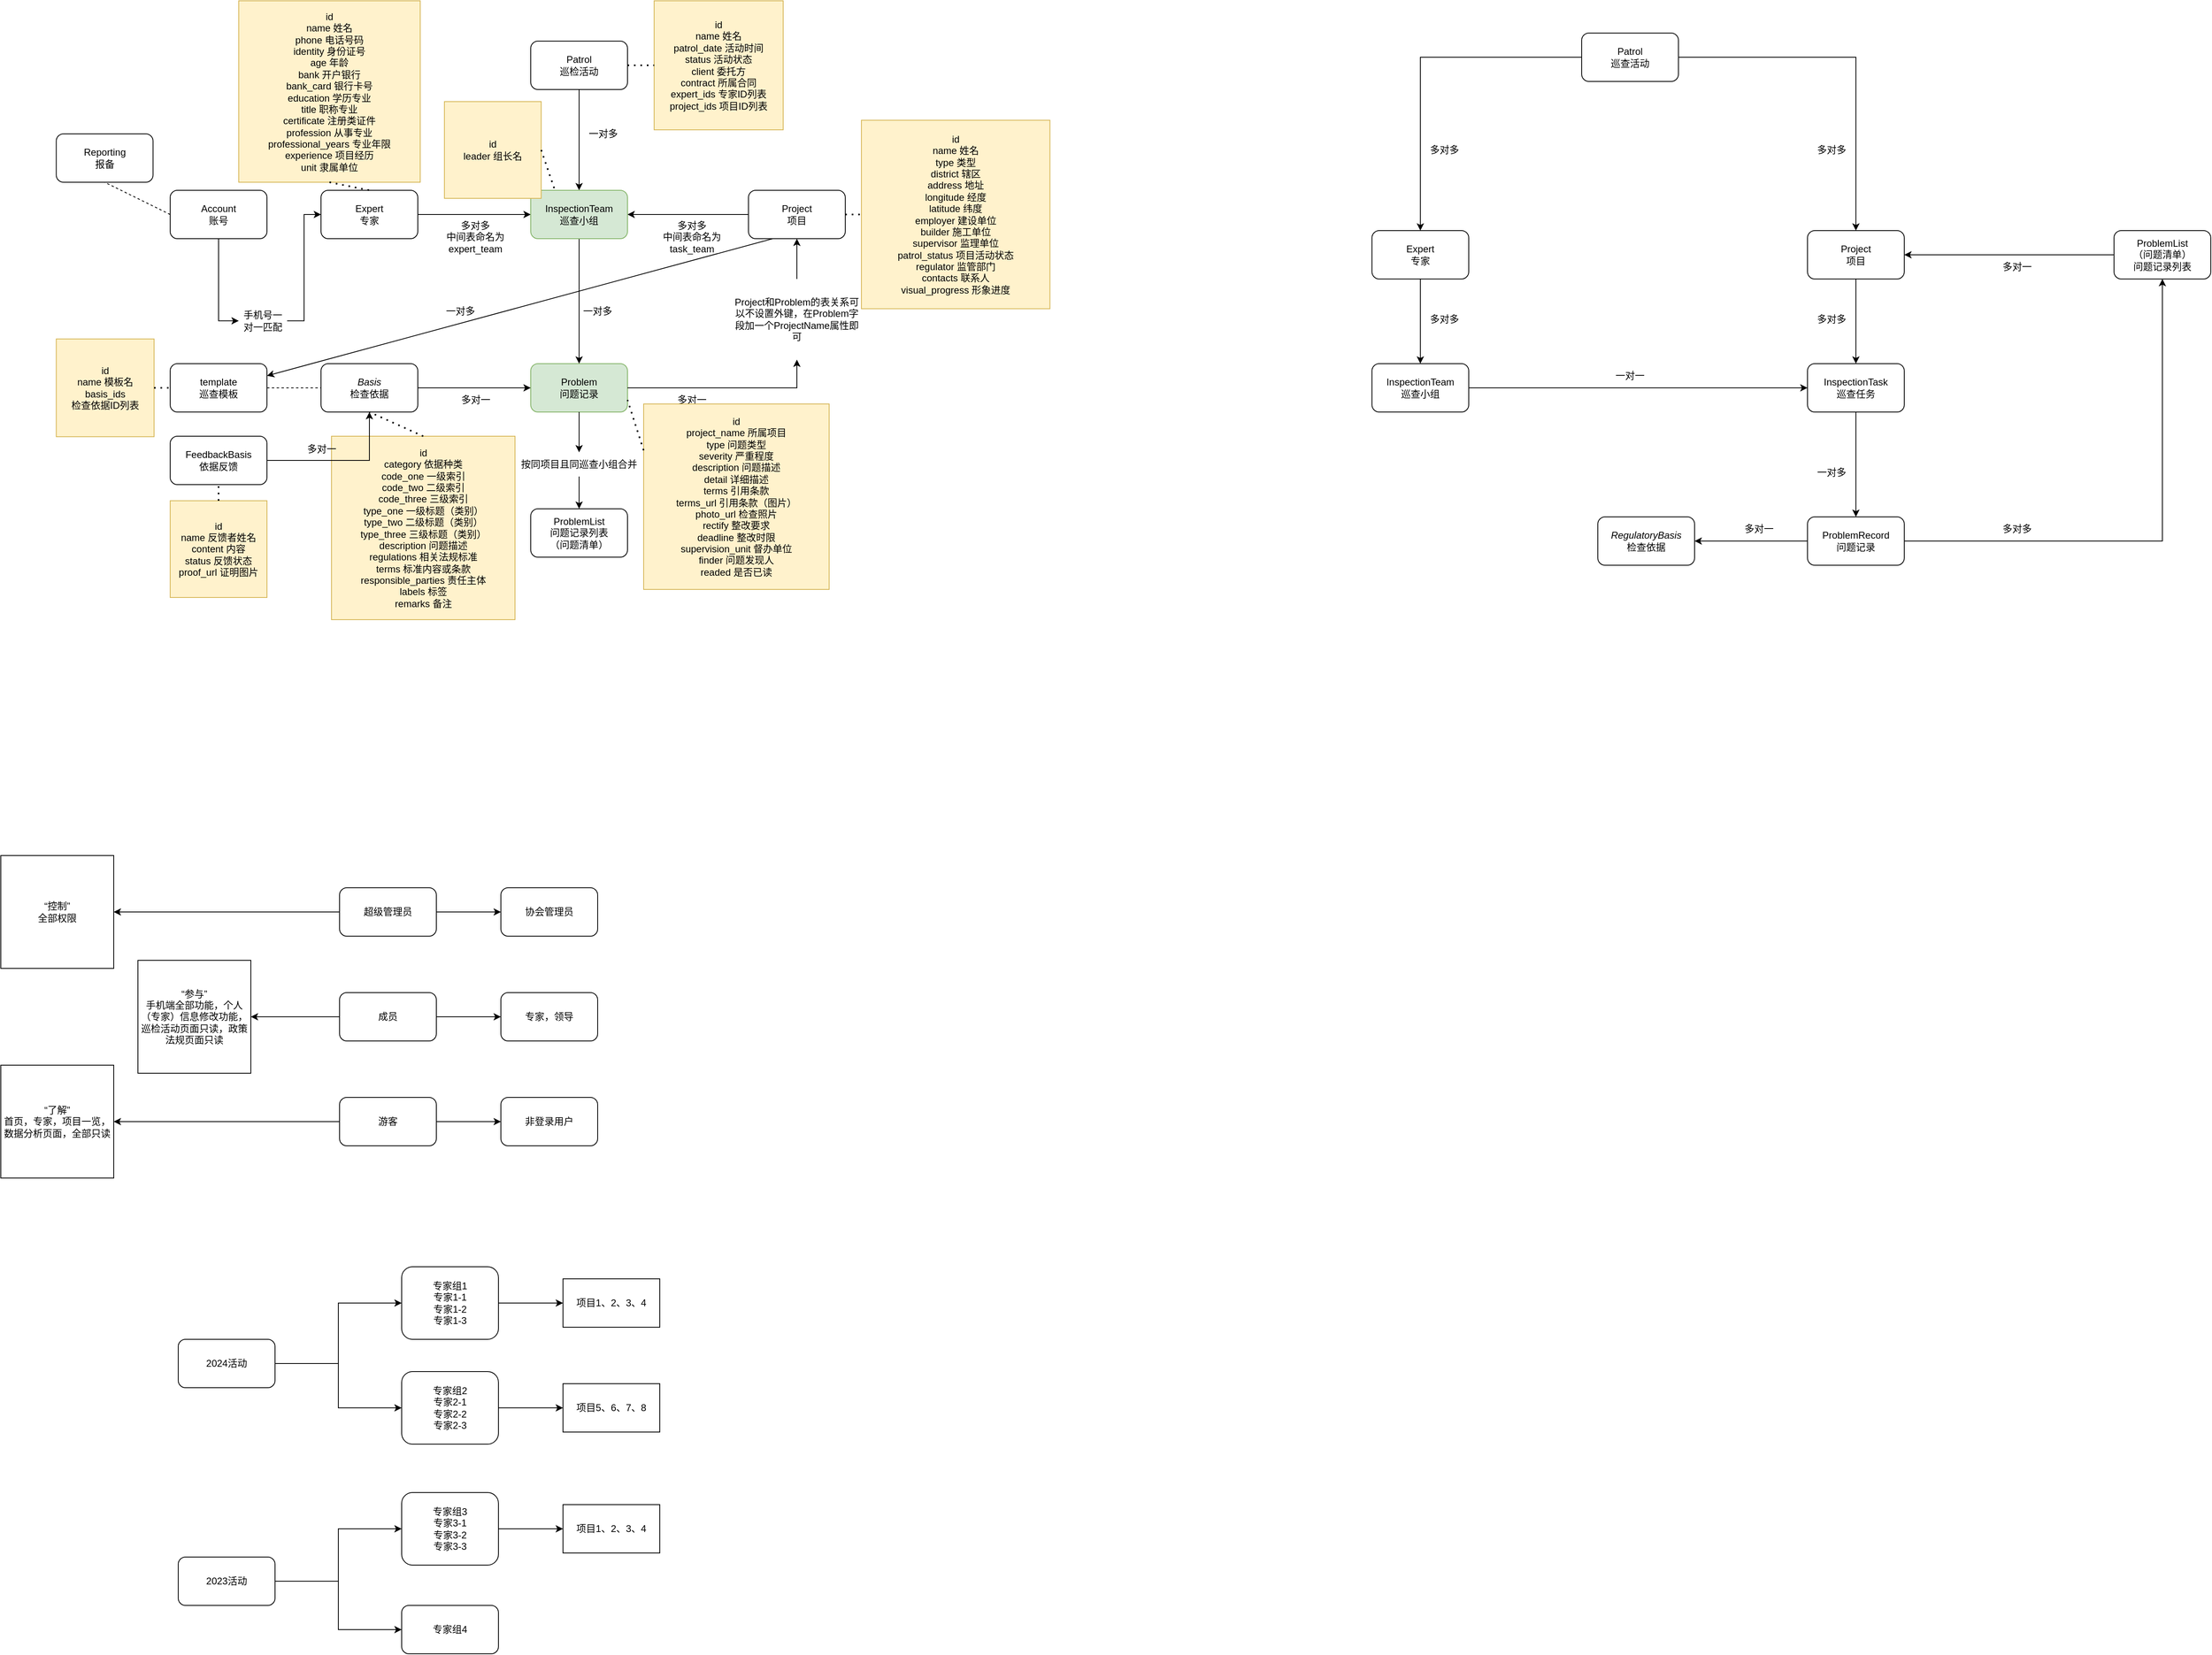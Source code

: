 <mxfile version="21.2.9" type="github">
  <diagram name="第 1 页" id="9z1iVQIgPW0uV3iC-OwV">
    <mxGraphModel dx="1434" dy="764" grid="1" gridSize="10" guides="1" tooltips="1" connect="1" arrows="1" fold="1" page="1" pageScale="1" pageWidth="3300" pageHeight="4681" math="0" shadow="0">
      <root>
        <mxCell id="0" />
        <mxCell id="1" parent="0" />
        <mxCell id="3i3_qJuaZtlP3eawbYPi-11" style="edgeStyle=orthogonalEdgeStyle;rounded=0;orthogonalLoop=1;jettySize=auto;html=1;entryX=0.5;entryY=0;entryDx=0;entryDy=0;" parent="1" source="3i3_qJuaZtlP3eawbYPi-1" target="3i3_qJuaZtlP3eawbYPi-2" edge="1">
          <mxGeometry relative="1" as="geometry" />
        </mxCell>
        <mxCell id="3i3_qJuaZtlP3eawbYPi-1" value="Expert&lt;br&gt;专家" style="rounded=1;whiteSpace=wrap;html=1;" parent="1" vertex="1">
          <mxGeometry x="1850" y="915" width="120" height="60" as="geometry" />
        </mxCell>
        <mxCell id="3i3_qJuaZtlP3eawbYPi-39" style="edgeStyle=orthogonalEdgeStyle;rounded=0;orthogonalLoop=1;jettySize=auto;html=1;entryX=0;entryY=0.5;entryDx=0;entryDy=0;" parent="1" source="3i3_qJuaZtlP3eawbYPi-2" target="3i3_qJuaZtlP3eawbYPi-8" edge="1">
          <mxGeometry relative="1" as="geometry" />
        </mxCell>
        <mxCell id="3i3_qJuaZtlP3eawbYPi-2" value="InspectionTeam&lt;br&gt;巡查小组" style="rounded=1;whiteSpace=wrap;html=1;" parent="1" vertex="1">
          <mxGeometry x="1850" y="1080" width="120" height="60" as="geometry" />
        </mxCell>
        <mxCell id="3i3_qJuaZtlP3eawbYPi-9" style="edgeStyle=orthogonalEdgeStyle;rounded=0;orthogonalLoop=1;jettySize=auto;html=1;entryX=0.5;entryY=0;entryDx=0;entryDy=0;" parent="1" source="3i3_qJuaZtlP3eawbYPi-3" target="3i3_qJuaZtlP3eawbYPi-1" edge="1">
          <mxGeometry relative="1" as="geometry" />
        </mxCell>
        <mxCell id="3i3_qJuaZtlP3eawbYPi-10" style="edgeStyle=orthogonalEdgeStyle;rounded=0;orthogonalLoop=1;jettySize=auto;html=1;entryX=0.5;entryY=0;entryDx=0;entryDy=0;" parent="1" source="3i3_qJuaZtlP3eawbYPi-3" target="3i3_qJuaZtlP3eawbYPi-4" edge="1">
          <mxGeometry relative="1" as="geometry" />
        </mxCell>
        <mxCell id="3i3_qJuaZtlP3eawbYPi-3" value="Patrol&lt;br&gt;巡查活动" style="rounded=1;whiteSpace=wrap;html=1;" parent="1" vertex="1">
          <mxGeometry x="2110" y="670" width="120" height="60" as="geometry" />
        </mxCell>
        <mxCell id="3i3_qJuaZtlP3eawbYPi-12" style="edgeStyle=orthogonalEdgeStyle;rounded=0;orthogonalLoop=1;jettySize=auto;html=1;entryX=0.5;entryY=0;entryDx=0;entryDy=0;" parent="1" source="3i3_qJuaZtlP3eawbYPi-4" target="3i3_qJuaZtlP3eawbYPi-8" edge="1">
          <mxGeometry relative="1" as="geometry" />
        </mxCell>
        <mxCell id="3i3_qJuaZtlP3eawbYPi-4" value="Project&lt;br&gt;项目" style="rounded=1;whiteSpace=wrap;html=1;" parent="1" vertex="1">
          <mxGeometry x="2390" y="915" width="120" height="60" as="geometry" />
        </mxCell>
        <mxCell id="3i3_qJuaZtlP3eawbYPi-25" style="edgeStyle=orthogonalEdgeStyle;rounded=0;orthogonalLoop=1;jettySize=auto;html=1;entryX=0.5;entryY=0;entryDx=0;entryDy=0;" parent="1" source="3i3_qJuaZtlP3eawbYPi-8" target="3i3_qJuaZtlP3eawbYPi-21" edge="1">
          <mxGeometry relative="1" as="geometry" />
        </mxCell>
        <mxCell id="3i3_qJuaZtlP3eawbYPi-8" value="InspectionTask&lt;br&gt;巡查任务" style="rounded=1;whiteSpace=wrap;html=1;" parent="1" vertex="1">
          <mxGeometry x="2390" y="1080" width="120" height="60" as="geometry" />
        </mxCell>
        <mxCell id="3i3_qJuaZtlP3eawbYPi-13" value="多对多" style="text;html=1;strokeColor=none;fillColor=none;align=center;verticalAlign=middle;whiteSpace=wrap;rounded=0;" parent="1" vertex="1">
          <mxGeometry x="1910" y="800" width="60" height="30" as="geometry" />
        </mxCell>
        <mxCell id="3i3_qJuaZtlP3eawbYPi-14" value="多对多" style="text;html=1;strokeColor=none;fillColor=none;align=center;verticalAlign=middle;whiteSpace=wrap;rounded=0;" parent="1" vertex="1">
          <mxGeometry x="2390" y="800" width="60" height="30" as="geometry" />
        </mxCell>
        <mxCell id="3i3_qJuaZtlP3eawbYPi-15" value="多对多" style="text;html=1;strokeColor=none;fillColor=none;align=center;verticalAlign=middle;whiteSpace=wrap;rounded=0;" parent="1" vertex="1">
          <mxGeometry x="1910" y="1010" width="60" height="30" as="geometry" />
        </mxCell>
        <mxCell id="3i3_qJuaZtlP3eawbYPi-17" value="多对多" style="text;html=1;strokeColor=none;fillColor=none;align=center;verticalAlign=middle;whiteSpace=wrap;rounded=0;" parent="1" vertex="1">
          <mxGeometry x="2390" y="1010" width="60" height="30" as="geometry" />
        </mxCell>
        <mxCell id="3i3_qJuaZtlP3eawbYPi-37" style="edgeStyle=orthogonalEdgeStyle;rounded=0;orthogonalLoop=1;jettySize=auto;html=1;entryX=1;entryY=0.5;entryDx=0;entryDy=0;" parent="1" source="3i3_qJuaZtlP3eawbYPi-19" target="3i3_qJuaZtlP3eawbYPi-4" edge="1">
          <mxGeometry relative="1" as="geometry" />
        </mxCell>
        <mxCell id="3i3_qJuaZtlP3eawbYPi-19" value="ProblemList&lt;br&gt;（问题清单）&lt;br&gt;问题记录列表" style="rounded=1;whiteSpace=wrap;html=1;" parent="1" vertex="1">
          <mxGeometry x="2770" y="915" width="120" height="60" as="geometry" />
        </mxCell>
        <mxCell id="3i3_qJuaZtlP3eawbYPi-34" style="edgeStyle=orthogonalEdgeStyle;rounded=0;orthogonalLoop=1;jettySize=auto;html=1;entryX=0.5;entryY=1;entryDx=0;entryDy=0;" parent="1" source="3i3_qJuaZtlP3eawbYPi-21" target="3i3_qJuaZtlP3eawbYPi-19" edge="1">
          <mxGeometry relative="1" as="geometry" />
        </mxCell>
        <mxCell id="3i3_qJuaZtlP3eawbYPi-42" style="edgeStyle=orthogonalEdgeStyle;rounded=0;orthogonalLoop=1;jettySize=auto;html=1;entryX=1;entryY=0.5;entryDx=0;entryDy=0;" parent="1" source="3i3_qJuaZtlP3eawbYPi-21" target="3i3_qJuaZtlP3eawbYPi-41" edge="1">
          <mxGeometry relative="1" as="geometry" />
        </mxCell>
        <mxCell id="3i3_qJuaZtlP3eawbYPi-21" value="ProblemRecord&lt;br&gt;问题记录" style="rounded=1;whiteSpace=wrap;html=1;" parent="1" vertex="1">
          <mxGeometry x="2390" y="1270" width="120" height="60" as="geometry" />
        </mxCell>
        <mxCell id="3i3_qJuaZtlP3eawbYPi-28" value="一对一" style="text;html=1;strokeColor=none;fillColor=none;align=center;verticalAlign=middle;whiteSpace=wrap;rounded=0;" parent="1" vertex="1">
          <mxGeometry x="2140" y="1080" width="60" height="30" as="geometry" />
        </mxCell>
        <mxCell id="3i3_qJuaZtlP3eawbYPi-32" value="一对多" style="text;html=1;strokeColor=none;fillColor=none;align=center;verticalAlign=middle;whiteSpace=wrap;rounded=0;" parent="1" vertex="1">
          <mxGeometry x="2390" y="1200" width="60" height="30" as="geometry" />
        </mxCell>
        <mxCell id="3i3_qJuaZtlP3eawbYPi-35" value="多对一" style="text;html=1;strokeColor=none;fillColor=none;align=center;verticalAlign=middle;whiteSpace=wrap;rounded=0;" parent="1" vertex="1">
          <mxGeometry x="2620" y="945" width="60" height="30" as="geometry" />
        </mxCell>
        <mxCell id="3i3_qJuaZtlP3eawbYPi-36" value="多对一" style="text;html=1;strokeColor=none;fillColor=none;align=center;verticalAlign=middle;whiteSpace=wrap;rounded=0;" parent="1" vertex="1">
          <mxGeometry x="2300" y="1270" width="60" height="30" as="geometry" />
        </mxCell>
        <mxCell id="3i3_qJuaZtlP3eawbYPi-41" value="&lt;i&gt;RegulatoryBasis&lt;/i&gt;&lt;br&gt;检查依据" style="rounded=1;whiteSpace=wrap;html=1;" parent="1" vertex="1">
          <mxGeometry x="2130" y="1270" width="120" height="60" as="geometry" />
        </mxCell>
        <mxCell id="3i3_qJuaZtlP3eawbYPi-45" value="多对多" style="text;html=1;strokeColor=none;fillColor=none;align=center;verticalAlign=middle;whiteSpace=wrap;rounded=0;" parent="1" vertex="1">
          <mxGeometry x="2620" y="1270" width="60" height="30" as="geometry" />
        </mxCell>
        <mxCell id="3i3_qJuaZtlP3eawbYPi-110" style="edgeStyle=orthogonalEdgeStyle;rounded=0;orthogonalLoop=1;jettySize=auto;html=1;entryX=0;entryY=0.5;entryDx=0;entryDy=0;" parent="1" source="3i3_qJuaZtlP3eawbYPi-73" target="3i3_qJuaZtlP3eawbYPi-105" edge="1">
          <mxGeometry relative="1" as="geometry" />
        </mxCell>
        <mxCell id="3i3_qJuaZtlP3eawbYPi-73" value="Expert&lt;br&gt;专家" style="rounded=1;whiteSpace=wrap;html=1;" parent="1" vertex="1">
          <mxGeometry x="547" y="865" width="120" height="60" as="geometry" />
        </mxCell>
        <mxCell id="3i3_qJuaZtlP3eawbYPi-109" style="edgeStyle=orthogonalEdgeStyle;rounded=0;orthogonalLoop=1;jettySize=auto;html=1;entryX=0.5;entryY=0;entryDx=0;entryDy=0;" parent="1" source="3i3_qJuaZtlP3eawbYPi-78" target="3i3_qJuaZtlP3eawbYPi-105" edge="1">
          <mxGeometry relative="1" as="geometry" />
        </mxCell>
        <mxCell id="3i3_qJuaZtlP3eawbYPi-78" value="Patrol&lt;br&gt;巡检活动" style="rounded=1;whiteSpace=wrap;html=1;" parent="1" vertex="1">
          <mxGeometry x="807" y="680" width="120" height="60" as="geometry" />
        </mxCell>
        <mxCell id="sfjXhk5tKVXl6f_jzeE9-2" style="edgeStyle=orthogonalEdgeStyle;rounded=0;orthogonalLoop=1;jettySize=auto;html=1;entryX=1;entryY=0.5;entryDx=0;entryDy=0;" parent="1" source="3i3_qJuaZtlP3eawbYPi-80" target="3i3_qJuaZtlP3eawbYPi-105" edge="1">
          <mxGeometry relative="1" as="geometry" />
        </mxCell>
        <mxCell id="3i3_qJuaZtlP3eawbYPi-80" value="Project&lt;br&gt;项目" style="rounded=1;whiteSpace=wrap;html=1;" parent="1" vertex="1">
          <mxGeometry x="1077" y="865" width="120" height="60" as="geometry" />
        </mxCell>
        <mxCell id="3i3_qJuaZtlP3eawbYPi-83" value="一对多" style="text;html=1;strokeColor=none;fillColor=none;align=center;verticalAlign=middle;whiteSpace=wrap;rounded=0;" parent="1" vertex="1">
          <mxGeometry x="867" y="780" width="60" height="30" as="geometry" />
        </mxCell>
        <mxCell id="3i3_qJuaZtlP3eawbYPi-88" value="ProblemList&lt;br&gt;问题记录列表&lt;br&gt;（问题清单）" style="rounded=1;whiteSpace=wrap;html=1;" parent="1" vertex="1">
          <mxGeometry x="807" y="1260" width="120" height="60" as="geometry" />
        </mxCell>
        <mxCell id="3i3_qJuaZtlP3eawbYPi-115" style="edgeStyle=orthogonalEdgeStyle;rounded=0;orthogonalLoop=1;jettySize=auto;html=1;entryX=0.5;entryY=1;entryDx=0;entryDy=0;" parent="1" source="6FW02JHhIPws_gqXCJ_j-16" target="3i3_qJuaZtlP3eawbYPi-80" edge="1">
          <mxGeometry relative="1" as="geometry" />
        </mxCell>
        <mxCell id="3i3_qJuaZtlP3eawbYPi-119" style="edgeStyle=orthogonalEdgeStyle;rounded=0;orthogonalLoop=1;jettySize=auto;html=1;entryX=0.5;entryY=0;entryDx=0;entryDy=0;" parent="1" source="3i3_qJuaZtlP3eawbYPi-120" target="3i3_qJuaZtlP3eawbYPi-88" edge="1">
          <mxGeometry relative="1" as="geometry" />
        </mxCell>
        <mxCell id="3i3_qJuaZtlP3eawbYPi-91" value="Problem&lt;br&gt;问题记录" style="rounded=1;whiteSpace=wrap;html=1;fillColor=#d5e8d4;strokeColor=#82b366;" parent="1" vertex="1">
          <mxGeometry x="807" y="1080" width="120" height="60" as="geometry" />
        </mxCell>
        <mxCell id="3i3_qJuaZtlP3eawbYPi-95" value="多对一" style="text;html=1;strokeColor=none;fillColor=none;align=center;verticalAlign=middle;whiteSpace=wrap;rounded=0;" parent="1" vertex="1">
          <mxGeometry x="708.5" y="1110" width="60" height="30" as="geometry" />
        </mxCell>
        <mxCell id="sfjXhk5tKVXl6f_jzeE9-3" style="edgeStyle=orthogonalEdgeStyle;rounded=0;orthogonalLoop=1;jettySize=auto;html=1;entryX=0;entryY=0.5;entryDx=0;entryDy=0;" parent="1" source="3i3_qJuaZtlP3eawbYPi-96" target="3i3_qJuaZtlP3eawbYPi-91" edge="1">
          <mxGeometry relative="1" as="geometry" />
        </mxCell>
        <mxCell id="3i3_qJuaZtlP3eawbYPi-96" value="&lt;i&gt;Basis&lt;/i&gt;&lt;br&gt;检查依据" style="rounded=1;whiteSpace=wrap;html=1;" parent="1" vertex="1">
          <mxGeometry x="547" y="1080" width="120" height="60" as="geometry" />
        </mxCell>
        <mxCell id="3i3_qJuaZtlP3eawbYPi-100" value="多对多&lt;br&gt;中间表命名为&lt;br&gt;task_team" style="text;html=1;strokeColor=none;fillColor=none;align=center;verticalAlign=middle;whiteSpace=wrap;rounded=0;" parent="1" vertex="1">
          <mxGeometry x="947" y="880" width="120" height="85" as="geometry" />
        </mxCell>
        <mxCell id="3i3_qJuaZtlP3eawbYPi-102" value="一对多" style="text;html=1;strokeColor=none;fillColor=none;align=center;verticalAlign=middle;whiteSpace=wrap;rounded=0;" parent="1" vertex="1">
          <mxGeometry x="860" y="1000" width="60" height="30" as="geometry" />
        </mxCell>
        <mxCell id="3i3_qJuaZtlP3eawbYPi-112" style="edgeStyle=orthogonalEdgeStyle;rounded=0;orthogonalLoop=1;jettySize=auto;html=1;entryX=0.5;entryY=0;entryDx=0;entryDy=0;" parent="1" source="3i3_qJuaZtlP3eawbYPi-105" target="3i3_qJuaZtlP3eawbYPi-91" edge="1">
          <mxGeometry relative="1" as="geometry" />
        </mxCell>
        <mxCell id="3i3_qJuaZtlP3eawbYPi-105" value="InspectionTeam&lt;br&gt;巡查小组" style="rounded=1;whiteSpace=wrap;html=1;fillColor=#d5e8d4;strokeColor=#82b366;" parent="1" vertex="1">
          <mxGeometry x="807" y="865" width="120" height="60" as="geometry" />
        </mxCell>
        <mxCell id="3i3_qJuaZtlP3eawbYPi-108" value="多对多&lt;br&gt;中间表命名为&lt;br&gt;expert_team" style="text;html=1;strokeColor=none;fillColor=none;align=center;verticalAlign=middle;whiteSpace=wrap;rounded=0;" parent="1" vertex="1">
          <mxGeometry x="680" y="885" width="117" height="75" as="geometry" />
        </mxCell>
        <mxCell id="3i3_qJuaZtlP3eawbYPi-116" value="多对一" style="text;html=1;strokeColor=none;fillColor=none;align=center;verticalAlign=middle;whiteSpace=wrap;rounded=0;" parent="1" vertex="1">
          <mxGeometry x="977" y="1110" width="60" height="30" as="geometry" />
        </mxCell>
        <mxCell id="6FW02JHhIPws_gqXCJ_j-1" value="id&lt;br&gt;name 姓名&lt;br&gt;phone 电话号码&lt;br&gt;identity 身份证号&lt;br&gt;age 年龄&lt;br&gt;bank 开户银行&lt;br&gt;bank_card 银行卡号&lt;br&gt;education 学历专业&lt;br&gt;title 职称专业&lt;br&gt;certificate 注册类证件&lt;br&gt;profession 从事专业&lt;br&gt;professional_years 专业年限&lt;br&gt;experience 项目经历&lt;br&gt;unit 隶属单位" style="whiteSpace=wrap;html=1;aspect=fixed;fillColor=#fff2cc;strokeColor=#d6b656;" parent="1" vertex="1">
          <mxGeometry x="445" y="630" width="225" height="225" as="geometry" />
        </mxCell>
        <mxCell id="6FW02JHhIPws_gqXCJ_j-3" value="id&lt;br&gt;name 姓名&lt;br&gt;type 类型&lt;br&gt;district 辖区&lt;br&gt;address 地址&lt;br&gt;longitude 经度&lt;br&gt;latitude 纬度&lt;br&gt;employer 建设单位&lt;br&gt;builder 施工单位&lt;br&gt;supervisor 监理单位&lt;br&gt;patrol_status 项目活动状态&lt;br&gt;regulator 监管部门&lt;br&gt;contacts 联系人&lt;br&gt;visual_progress 形象进度" style="whiteSpace=wrap;html=1;aspect=fixed;fillColor=#fff2cc;strokeColor=#d6b656;" parent="1" vertex="1">
          <mxGeometry x="1217" y="778.13" width="233.75" height="233.75" as="geometry" />
        </mxCell>
        <mxCell id="6FW02JHhIPws_gqXCJ_j-4" value="id&lt;br&gt;leader 组长名" style="whiteSpace=wrap;html=1;aspect=fixed;fillColor=#fff2cc;strokeColor=#d6b656;" parent="1" vertex="1">
          <mxGeometry x="700" y="755" width="120" height="120" as="geometry" />
        </mxCell>
        <mxCell id="6FW02JHhIPws_gqXCJ_j-5" value="id&lt;br&gt;name 姓名&lt;br&gt;patrol_date 活动时间&lt;br&gt;status 活动状态&lt;br&gt;client 委托方&lt;br&gt;contract 所属合同&lt;br&gt;expert_ids 专家ID列表&lt;br&gt;project_ids 项目ID列表" style="whiteSpace=wrap;html=1;aspect=fixed;fillColor=#fff2cc;strokeColor=#d6b656;" parent="1" vertex="1">
          <mxGeometry x="960" y="630" width="160" height="160" as="geometry" />
        </mxCell>
        <mxCell id="6FW02JHhIPws_gqXCJ_j-7" value="" style="endArrow=none;dashed=1;html=1;dashPattern=1 3;strokeWidth=2;rounded=0;exitX=0.5;exitY=1;exitDx=0;exitDy=0;entryX=0.5;entryY=0;entryDx=0;entryDy=0;" parent="1" source="6FW02JHhIPws_gqXCJ_j-1" target="3i3_qJuaZtlP3eawbYPi-73" edge="1">
          <mxGeometry width="50" height="50" relative="1" as="geometry">
            <mxPoint x="495" y="895" as="sourcePoint" />
            <mxPoint x="570" y="910" as="targetPoint" />
          </mxGeometry>
        </mxCell>
        <mxCell id="6FW02JHhIPws_gqXCJ_j-8" value="" style="endArrow=none;dashed=1;html=1;dashPattern=1 3;strokeWidth=2;rounded=0;entryX=0;entryY=0.5;entryDx=0;entryDy=0;exitX=1;exitY=0.5;exitDx=0;exitDy=0;" parent="1" source="3i3_qJuaZtlP3eawbYPi-78" target="6FW02JHhIPws_gqXCJ_j-5" edge="1">
          <mxGeometry width="50" height="50" relative="1" as="geometry">
            <mxPoint x="837" y="900" as="sourcePoint" />
            <mxPoint x="887" y="850" as="targetPoint" />
          </mxGeometry>
        </mxCell>
        <mxCell id="6FW02JHhIPws_gqXCJ_j-9" value="" style="endArrow=none;dashed=1;html=1;dashPattern=1 3;strokeWidth=2;rounded=0;exitX=1;exitY=0.5;exitDx=0;exitDy=0;entryX=0.25;entryY=0;entryDx=0;entryDy=0;" parent="1" source="6FW02JHhIPws_gqXCJ_j-4" target="3i3_qJuaZtlP3eawbYPi-105" edge="1">
          <mxGeometry width="50" height="50" relative="1" as="geometry">
            <mxPoint x="837" y="900" as="sourcePoint" />
            <mxPoint x="887" y="850" as="targetPoint" />
          </mxGeometry>
        </mxCell>
        <mxCell id="6FW02JHhIPws_gqXCJ_j-10" value="" style="endArrow=none;dashed=1;html=1;dashPattern=1 3;strokeWidth=2;rounded=0;entryX=0;entryY=0.5;entryDx=0;entryDy=0;exitX=1;exitY=0.5;exitDx=0;exitDy=0;" parent="1" source="3i3_qJuaZtlP3eawbYPi-80" target="6FW02JHhIPws_gqXCJ_j-3" edge="1">
          <mxGeometry width="50" height="50" relative="1" as="geometry">
            <mxPoint x="837" y="900" as="sourcePoint" />
            <mxPoint x="887" y="850" as="targetPoint" />
          </mxGeometry>
        </mxCell>
        <mxCell id="6FW02JHhIPws_gqXCJ_j-11" value="id&lt;br&gt;project_name 所属项目&lt;br&gt;type 问题类型&lt;br&gt;severity 严重程度&lt;br&gt;description 问题描述&lt;br&gt;detail 详细描述&lt;br&gt;terms 引用条款&lt;br&gt;terms_url 引用条款（图片）&lt;br&gt;photo_url 检查照片&lt;br&gt;rectify 整改要求&lt;br&gt;deadline 整改时限&lt;br&gt;supervision_unit 督办单位&lt;br&gt;finder 问题发现人&lt;br&gt;readed 是否已读" style="whiteSpace=wrap;html=1;aspect=fixed;fillColor=#fff2cc;strokeColor=#d6b656;" parent="1" vertex="1">
          <mxGeometry x="947" y="1130" width="230" height="230" as="geometry" />
        </mxCell>
        <mxCell id="6FW02JHhIPws_gqXCJ_j-12" value="" style="endArrow=none;dashed=1;html=1;dashPattern=1 3;strokeWidth=2;rounded=0;entryX=1;entryY=0.75;entryDx=0;entryDy=0;exitX=0;exitY=0.25;exitDx=0;exitDy=0;" parent="1" source="6FW02JHhIPws_gqXCJ_j-11" target="3i3_qJuaZtlP3eawbYPi-91" edge="1">
          <mxGeometry width="50" height="50" relative="1" as="geometry">
            <mxPoint x="837" y="1300" as="sourcePoint" />
            <mxPoint x="887" y="1250" as="targetPoint" />
          </mxGeometry>
        </mxCell>
        <mxCell id="6FW02JHhIPws_gqXCJ_j-13" value="id&lt;br&gt;category 依据种类&lt;br&gt;code_one 一级索引&lt;br&gt;code_two 二级索引&lt;br&gt;code_three 三级索引&lt;br&gt;type_one 一级标题（类别）&lt;br&gt;type_two 二级标题（类别）&lt;br&gt;type_three 三级标题（类别）&lt;br&gt;description 问题描述&lt;br&gt;regulations 相关法规标准&lt;br&gt;terms 标准内容或条款&lt;br&gt;responsible_parties 责任主体&lt;br&gt;labels 标签&lt;br&gt;remarks 备注" style="whiteSpace=wrap;html=1;aspect=fixed;fillColor=#fff2cc;strokeColor=#d6b656;" parent="1" vertex="1">
          <mxGeometry x="560" y="1170" width="227.5" height="227.5" as="geometry" />
        </mxCell>
        <mxCell id="6FW02JHhIPws_gqXCJ_j-14" value="" style="endArrow=none;dashed=1;html=1;dashPattern=1 3;strokeWidth=2;rounded=0;exitX=0.5;exitY=0;exitDx=0;exitDy=0;entryX=0.5;entryY=1;entryDx=0;entryDy=0;" parent="1" source="6FW02JHhIPws_gqXCJ_j-13" target="3i3_qJuaZtlP3eawbYPi-96" edge="1">
          <mxGeometry width="50" height="50" relative="1" as="geometry">
            <mxPoint x="827" y="1220" as="sourcePoint" />
            <mxPoint x="877" y="1170" as="targetPoint" />
          </mxGeometry>
        </mxCell>
        <mxCell id="6FW02JHhIPws_gqXCJ_j-17" value="" style="edgeStyle=orthogonalEdgeStyle;rounded=0;orthogonalLoop=1;jettySize=auto;html=1;entryX=0.5;entryY=0;entryDx=0;entryDy=0;" parent="1" source="3i3_qJuaZtlP3eawbYPi-91" target="3i3_qJuaZtlP3eawbYPi-120" edge="1">
          <mxGeometry relative="1" as="geometry">
            <mxPoint x="867" y="1140" as="sourcePoint" />
            <mxPoint x="867" y="1260" as="targetPoint" />
          </mxGeometry>
        </mxCell>
        <mxCell id="3i3_qJuaZtlP3eawbYPi-120" value="按同项目且同巡查小组合并" style="text;html=1;strokeColor=none;fillColor=none;align=center;verticalAlign=middle;whiteSpace=wrap;rounded=0;" parent="1" vertex="1">
          <mxGeometry x="767" y="1190" width="200" height="30" as="geometry" />
        </mxCell>
        <mxCell id="6FW02JHhIPws_gqXCJ_j-18" value="" style="edgeStyle=orthogonalEdgeStyle;rounded=0;orthogonalLoop=1;jettySize=auto;html=1;entryX=0.5;entryY=1;entryDx=0;entryDy=0;" parent="1" source="3i3_qJuaZtlP3eawbYPi-91" target="6FW02JHhIPws_gqXCJ_j-16" edge="1">
          <mxGeometry relative="1" as="geometry">
            <mxPoint x="927" y="1110" as="sourcePoint" />
            <mxPoint x="1137" y="925" as="targetPoint" />
          </mxGeometry>
        </mxCell>
        <mxCell id="6FW02JHhIPws_gqXCJ_j-16" value="Project和Problem的表关系可以不设置外键，在Problem字段加一个ProjectName属性即可" style="text;html=1;strokeColor=none;fillColor=none;align=center;verticalAlign=middle;whiteSpace=wrap;rounded=0;" parent="1" vertex="1">
          <mxGeometry x="1057" y="975" width="160" height="100" as="geometry" />
        </mxCell>
        <mxCell id="WpO0a5useHiPfVXdxLCM-4" value="template&lt;br&gt;巡查模板" style="rounded=1;whiteSpace=wrap;html=1;strokeColor=default;" parent="1" vertex="1">
          <mxGeometry x="360" y="1080" width="120" height="60" as="geometry" />
        </mxCell>
        <mxCell id="WpO0a5useHiPfVXdxLCM-13" value="id&lt;br&gt;name 模板名&lt;br&gt;basis_ids &lt;br&gt;检查依据ID列表" style="whiteSpace=wrap;html=1;aspect=fixed;fillColor=#fff2cc;strokeColor=#d6b656;" parent="1" vertex="1">
          <mxGeometry x="218.75" y="1049.37" width="121.25" height="121.25" as="geometry" />
        </mxCell>
        <mxCell id="WpO0a5useHiPfVXdxLCM-15" value="" style="endArrow=none;dashed=1;html=1;dashPattern=1 3;strokeWidth=2;rounded=0;entryX=0;entryY=0.5;entryDx=0;entryDy=0;exitX=1;exitY=0.5;exitDx=0;exitDy=0;" parent="1" source="WpO0a5useHiPfVXdxLCM-13" target="WpO0a5useHiPfVXdxLCM-4" edge="1">
          <mxGeometry width="50" height="50" relative="1" as="geometry">
            <mxPoint x="282.5" y="1171.25" as="sourcePoint" />
            <mxPoint x="332.5" y="1121.25" as="targetPoint" />
          </mxGeometry>
        </mxCell>
        <mxCell id="WpO0a5useHiPfVXdxLCM-17" value="一对多" style="text;html=1;strokeColor=none;fillColor=none;align=center;verticalAlign=middle;whiteSpace=wrap;rounded=0;" parent="1" vertex="1">
          <mxGeometry x="690" y="1000" width="60" height="30" as="geometry" />
        </mxCell>
        <mxCell id="WpO0a5useHiPfVXdxLCM-18" value="" style="endArrow=none;dashed=1;html=1;rounded=0;entryX=0;entryY=0.5;entryDx=0;entryDy=0;exitX=1;exitY=0.5;exitDx=0;exitDy=0;" parent="1" source="WpO0a5useHiPfVXdxLCM-4" target="3i3_qJuaZtlP3eawbYPi-96" edge="1">
          <mxGeometry width="50" height="50" relative="1" as="geometry">
            <mxPoint x="480" y="1140" as="sourcePoint" />
            <mxPoint x="530" y="1090" as="targetPoint" />
          </mxGeometry>
        </mxCell>
        <mxCell id="ksE6TDxvOeJAKDXx2OtY-6" style="edgeStyle=orthogonalEdgeStyle;rounded=0;orthogonalLoop=1;jettySize=auto;html=1;" parent="1" source="ksE6TDxvOeJAKDXx2OtY-1" target="3i3_qJuaZtlP3eawbYPi-96" edge="1">
          <mxGeometry relative="1" as="geometry" />
        </mxCell>
        <mxCell id="ksE6TDxvOeJAKDXx2OtY-1" value="FeedbackBasis&lt;br&gt;依据反馈" style="rounded=1;whiteSpace=wrap;html=1;" parent="1" vertex="1">
          <mxGeometry x="360" y="1170" width="120" height="60" as="geometry" />
        </mxCell>
        <mxCell id="ksE6TDxvOeJAKDXx2OtY-2" value="id&lt;br&gt;name 反馈者姓名&lt;br&gt;content 内容&lt;br&gt;status 反馈状态&lt;br&gt;proof_url 证明图片" style="whiteSpace=wrap;html=1;aspect=fixed;fillColor=#fff2cc;strokeColor=#d6b656;" parent="1" vertex="1">
          <mxGeometry x="360" y="1250" width="120" height="120" as="geometry" />
        </mxCell>
        <mxCell id="ksE6TDxvOeJAKDXx2OtY-3" value="" style="endArrow=none;dashed=1;html=1;dashPattern=1 3;strokeWidth=2;rounded=0;entryX=0.5;entryY=1;entryDx=0;entryDy=0;exitX=0.5;exitY=0;exitDx=0;exitDy=0;" parent="1" source="ksE6TDxvOeJAKDXx2OtY-2" target="ksE6TDxvOeJAKDXx2OtY-1" edge="1">
          <mxGeometry width="50" height="50" relative="1" as="geometry">
            <mxPoint x="330" y="1224.37" as="sourcePoint" />
            <mxPoint x="380" y="1174.37" as="targetPoint" />
          </mxGeometry>
        </mxCell>
        <mxCell id="ksE6TDxvOeJAKDXx2OtY-7" value="多对一" style="text;html=1;strokeColor=none;fillColor=none;align=center;verticalAlign=middle;whiteSpace=wrap;rounded=0;" parent="1" vertex="1">
          <mxGeometry x="517.5" y="1170.62" width="60" height="30" as="geometry" />
        </mxCell>
        <mxCell id="fjzap5--C68IlPVdFCPT-4" style="edgeStyle=orthogonalEdgeStyle;rounded=0;orthogonalLoop=1;jettySize=auto;html=1;entryX=0;entryY=0.5;entryDx=0;entryDy=0;" parent="1" source="fjzap5--C68IlPVdFCPT-5" target="3i3_qJuaZtlP3eawbYPi-73" edge="1">
          <mxGeometry relative="1" as="geometry" />
        </mxCell>
        <mxCell id="fjzap5--C68IlPVdFCPT-1" value="Account&lt;br&gt;账号" style="rounded=1;whiteSpace=wrap;html=1;" parent="1" vertex="1">
          <mxGeometry x="360" y="865" width="120" height="60" as="geometry" />
        </mxCell>
        <mxCell id="fjzap5--C68IlPVdFCPT-2" value="Reporting&lt;br&gt;报备" style="rounded=1;whiteSpace=wrap;html=1;" parent="1" vertex="1">
          <mxGeometry x="218.75" y="795" width="120" height="60" as="geometry" />
        </mxCell>
        <mxCell id="fjzap5--C68IlPVdFCPT-7" value="" style="edgeStyle=orthogonalEdgeStyle;rounded=0;orthogonalLoop=1;jettySize=auto;html=1;entryX=0;entryY=0.5;entryDx=0;entryDy=0;" parent="1" source="fjzap5--C68IlPVdFCPT-1" target="fjzap5--C68IlPVdFCPT-5" edge="1">
          <mxGeometry relative="1" as="geometry">
            <mxPoint x="300" y="710" as="sourcePoint" />
            <mxPoint x="547" y="895" as="targetPoint" />
          </mxGeometry>
        </mxCell>
        <mxCell id="fjzap5--C68IlPVdFCPT-5" value="手机号一对一匹配" style="text;html=1;strokeColor=none;fillColor=none;align=center;verticalAlign=middle;whiteSpace=wrap;rounded=0;" parent="1" vertex="1">
          <mxGeometry x="445" y="1011.88" width="60" height="30" as="geometry" />
        </mxCell>
        <mxCell id="fjzap5--C68IlPVdFCPT-10" value="" style="endArrow=none;dashed=1;html=1;rounded=0;entryX=0.5;entryY=1;entryDx=0;entryDy=0;exitX=0;exitY=0.5;exitDx=0;exitDy=0;" parent="1" source="fjzap5--C68IlPVdFCPT-1" target="fjzap5--C68IlPVdFCPT-2" edge="1">
          <mxGeometry width="50" height="50" relative="1" as="geometry">
            <mxPoint x="280" y="830" as="sourcePoint" />
            <mxPoint x="330" y="780" as="targetPoint" />
          </mxGeometry>
        </mxCell>
        <mxCell id="Epfq57NGZjBYGGiwLkms-7" style="edgeStyle=orthogonalEdgeStyle;rounded=0;orthogonalLoop=1;jettySize=auto;html=1;entryX=0;entryY=0.5;entryDx=0;entryDy=0;" parent="1" source="Epfq57NGZjBYGGiwLkms-1" target="Epfq57NGZjBYGGiwLkms-3" edge="1">
          <mxGeometry relative="1" as="geometry" />
        </mxCell>
        <mxCell id="Epfq57NGZjBYGGiwLkms-8" style="edgeStyle=orthogonalEdgeStyle;rounded=0;orthogonalLoop=1;jettySize=auto;html=1;entryX=0;entryY=0.5;entryDx=0;entryDy=0;" parent="1" source="Epfq57NGZjBYGGiwLkms-1" target="Epfq57NGZjBYGGiwLkms-4" edge="1">
          <mxGeometry relative="1" as="geometry" />
        </mxCell>
        <mxCell id="Epfq57NGZjBYGGiwLkms-1" value="2024活动" style="rounded=1;whiteSpace=wrap;html=1;" parent="1" vertex="1">
          <mxGeometry x="370" y="2290" width="120" height="60" as="geometry" />
        </mxCell>
        <mxCell id="Epfq57NGZjBYGGiwLkms-9" style="edgeStyle=orthogonalEdgeStyle;rounded=0;orthogonalLoop=1;jettySize=auto;html=1;entryX=0;entryY=0.5;entryDx=0;entryDy=0;" parent="1" source="Epfq57NGZjBYGGiwLkms-2" target="Epfq57NGZjBYGGiwLkms-5" edge="1">
          <mxGeometry relative="1" as="geometry" />
        </mxCell>
        <mxCell id="Epfq57NGZjBYGGiwLkms-10" style="edgeStyle=orthogonalEdgeStyle;rounded=0;orthogonalLoop=1;jettySize=auto;html=1;entryX=0;entryY=0.5;entryDx=0;entryDy=0;" parent="1" source="Epfq57NGZjBYGGiwLkms-2" target="Epfq57NGZjBYGGiwLkms-6" edge="1">
          <mxGeometry relative="1" as="geometry" />
        </mxCell>
        <mxCell id="Epfq57NGZjBYGGiwLkms-2" value="2023活动" style="rounded=1;whiteSpace=wrap;html=1;" parent="1" vertex="1">
          <mxGeometry x="370" y="2560" width="120" height="60" as="geometry" />
        </mxCell>
        <mxCell id="Epfq57NGZjBYGGiwLkms-20" style="edgeStyle=orthogonalEdgeStyle;rounded=0;orthogonalLoop=1;jettySize=auto;html=1;entryX=0;entryY=0.5;entryDx=0;entryDy=0;" parent="1" source="Epfq57NGZjBYGGiwLkms-3" target="Epfq57NGZjBYGGiwLkms-17" edge="1">
          <mxGeometry relative="1" as="geometry" />
        </mxCell>
        <mxCell id="Epfq57NGZjBYGGiwLkms-3" value="专家组1&lt;br&gt;专家1-1&lt;br&gt;专家1-2&lt;br&gt;专家1-3" style="rounded=1;whiteSpace=wrap;html=1;" parent="1" vertex="1">
          <mxGeometry x="647" y="2200" width="120" height="90" as="geometry" />
        </mxCell>
        <mxCell id="Epfq57NGZjBYGGiwLkms-21" style="edgeStyle=orthogonalEdgeStyle;rounded=0;orthogonalLoop=1;jettySize=auto;html=1;entryX=0;entryY=0.5;entryDx=0;entryDy=0;" parent="1" source="Epfq57NGZjBYGGiwLkms-4" target="Epfq57NGZjBYGGiwLkms-18" edge="1">
          <mxGeometry relative="1" as="geometry" />
        </mxCell>
        <mxCell id="Epfq57NGZjBYGGiwLkms-4" value="专家组2&lt;br&gt;专家2-1&lt;br&gt;专家2-2&lt;br&gt;专家2-3" style="rounded=1;whiteSpace=wrap;html=1;" parent="1" vertex="1">
          <mxGeometry x="647" y="2330" width="120" height="90" as="geometry" />
        </mxCell>
        <mxCell id="Epfq57NGZjBYGGiwLkms-22" style="edgeStyle=orthogonalEdgeStyle;rounded=0;orthogonalLoop=1;jettySize=auto;html=1;entryX=0;entryY=0.5;entryDx=0;entryDy=0;" parent="1" source="Epfq57NGZjBYGGiwLkms-5" target="Epfq57NGZjBYGGiwLkms-19" edge="1">
          <mxGeometry relative="1" as="geometry" />
        </mxCell>
        <mxCell id="Epfq57NGZjBYGGiwLkms-5" value="专家组3&lt;br&gt;专家3-1&lt;br style=&quot;border-color: var(--border-color);&quot;&gt;专家3-2&lt;br style=&quot;border-color: var(--border-color);&quot;&gt;专家3-3" style="rounded=1;whiteSpace=wrap;html=1;" parent="1" vertex="1">
          <mxGeometry x="647" y="2480" width="120" height="90" as="geometry" />
        </mxCell>
        <mxCell id="Epfq57NGZjBYGGiwLkms-6" value="专家组4" style="rounded=1;whiteSpace=wrap;html=1;" parent="1" vertex="1">
          <mxGeometry x="647" y="2620" width="120" height="60" as="geometry" />
        </mxCell>
        <mxCell id="Epfq57NGZjBYGGiwLkms-17" value="项目1、2、3、4" style="rounded=0;whiteSpace=wrap;html=1;" parent="1" vertex="1">
          <mxGeometry x="847" y="2215" width="120" height="60" as="geometry" />
        </mxCell>
        <mxCell id="Epfq57NGZjBYGGiwLkms-18" value="项目5、6、7、8" style="rounded=0;whiteSpace=wrap;html=1;" parent="1" vertex="1">
          <mxGeometry x="847" y="2345" width="120" height="60" as="geometry" />
        </mxCell>
        <mxCell id="Epfq57NGZjBYGGiwLkms-19" value="项目1、2、3、4" style="rounded=0;whiteSpace=wrap;html=1;" parent="1" vertex="1">
          <mxGeometry x="847" y="2495" width="120" height="60" as="geometry" />
        </mxCell>
        <mxCell id="Epfq57NGZjBYGGiwLkms-23" value="" style="endArrow=classic;html=1;rounded=0;entryX=1;entryY=0.25;entryDx=0;entryDy=0;exitX=0.25;exitY=1;exitDx=0;exitDy=0;" parent="1" source="3i3_qJuaZtlP3eawbYPi-80" target="WpO0a5useHiPfVXdxLCM-4" edge="1">
          <mxGeometry width="50" height="50" relative="1" as="geometry">
            <mxPoint x="780" y="1030" as="sourcePoint" />
            <mxPoint x="830" y="980" as="targetPoint" />
          </mxGeometry>
        </mxCell>
        <mxCell id="YRQZuNiblVkjQWqMYMtu-11" value="" style="edgeStyle=orthogonalEdgeStyle;rounded=0;orthogonalLoop=1;jettySize=auto;html=1;" parent="1" source="YRQZuNiblVkjQWqMYMtu-5" target="YRQZuNiblVkjQWqMYMtu-10" edge="1">
          <mxGeometry relative="1" as="geometry" />
        </mxCell>
        <mxCell id="YRQZuNiblVkjQWqMYMtu-19" value="" style="edgeStyle=orthogonalEdgeStyle;rounded=0;orthogonalLoop=1;jettySize=auto;html=1;entryX=1;entryY=0.5;entryDx=0;entryDy=0;" parent="1" source="YRQZuNiblVkjQWqMYMtu-5" target="YRQZuNiblVkjQWqMYMtu-31" edge="1">
          <mxGeometry relative="1" as="geometry">
            <mxPoint x="490" y="1760" as="targetPoint" />
          </mxGeometry>
        </mxCell>
        <mxCell id="YRQZuNiblVkjQWqMYMtu-5" value="超级管理员" style="rounded=1;whiteSpace=wrap;html=1;" parent="1" vertex="1">
          <mxGeometry x="570" y="1730" width="120" height="60" as="geometry" />
        </mxCell>
        <mxCell id="YRQZuNiblVkjQWqMYMtu-13" value="" style="edgeStyle=orthogonalEdgeStyle;rounded=0;orthogonalLoop=1;jettySize=auto;html=1;" parent="1" source="YRQZuNiblVkjQWqMYMtu-6" target="YRQZuNiblVkjQWqMYMtu-12" edge="1">
          <mxGeometry relative="1" as="geometry" />
        </mxCell>
        <mxCell id="YRQZuNiblVkjQWqMYMtu-21" value="" style="edgeStyle=orthogonalEdgeStyle;rounded=0;orthogonalLoop=1;jettySize=auto;html=1;entryX=1;entryY=0.5;entryDx=0;entryDy=0;" parent="1" source="YRQZuNiblVkjQWqMYMtu-6" target="YRQZuNiblVkjQWqMYMtu-30" edge="1">
          <mxGeometry relative="1" as="geometry">
            <mxPoint x="490" y="1890" as="targetPoint" />
          </mxGeometry>
        </mxCell>
        <mxCell id="YRQZuNiblVkjQWqMYMtu-6" value="成员" style="rounded=1;whiteSpace=wrap;html=1;" parent="1" vertex="1">
          <mxGeometry x="570" y="1860" width="120" height="60" as="geometry" />
        </mxCell>
        <mxCell id="YRQZuNiblVkjQWqMYMtu-15" value="" style="edgeStyle=orthogonalEdgeStyle;rounded=0;orthogonalLoop=1;jettySize=auto;html=1;" parent="1" source="YRQZuNiblVkjQWqMYMtu-7" target="YRQZuNiblVkjQWqMYMtu-14" edge="1">
          <mxGeometry relative="1" as="geometry" />
        </mxCell>
        <mxCell id="YRQZuNiblVkjQWqMYMtu-23" value="" style="edgeStyle=orthogonalEdgeStyle;rounded=0;orthogonalLoop=1;jettySize=auto;html=1;entryX=1;entryY=0.5;entryDx=0;entryDy=0;" parent="1" source="YRQZuNiblVkjQWqMYMtu-7" target="YRQZuNiblVkjQWqMYMtu-33" edge="1">
          <mxGeometry relative="1" as="geometry">
            <mxPoint x="490" y="2020" as="targetPoint" />
          </mxGeometry>
        </mxCell>
        <mxCell id="YRQZuNiblVkjQWqMYMtu-7" value="游客" style="rounded=1;whiteSpace=wrap;html=1;" parent="1" vertex="1">
          <mxGeometry x="570" y="1990" width="120" height="60" as="geometry" />
        </mxCell>
        <mxCell id="YRQZuNiblVkjQWqMYMtu-10" value="协会管理员" style="rounded=1;whiteSpace=wrap;html=1;" parent="1" vertex="1">
          <mxGeometry x="770" y="1730" width="120" height="60" as="geometry" />
        </mxCell>
        <mxCell id="YRQZuNiblVkjQWqMYMtu-12" value="专家，领导" style="rounded=1;whiteSpace=wrap;html=1;" parent="1" vertex="1">
          <mxGeometry x="770" y="1860" width="120" height="60" as="geometry" />
        </mxCell>
        <mxCell id="YRQZuNiblVkjQWqMYMtu-14" value="非登录用户" style="rounded=1;whiteSpace=wrap;html=1;" parent="1" vertex="1">
          <mxGeometry x="770" y="1990" width="120" height="60" as="geometry" />
        </mxCell>
        <mxCell id="YRQZuNiblVkjQWqMYMtu-30" value="“参与”&lt;br&gt;手机端全部功能，个人（专家）信息修改功能，巡检活动页面只读，政策法规页面只读" style="whiteSpace=wrap;html=1;aspect=fixed;" parent="1" vertex="1">
          <mxGeometry x="320" y="1820" width="140" height="140" as="geometry" />
        </mxCell>
        <mxCell id="YRQZuNiblVkjQWqMYMtu-31" value="“控制”&lt;br&gt;全部权限" style="whiteSpace=wrap;html=1;aspect=fixed;" parent="1" vertex="1">
          <mxGeometry x="150" y="1690" width="140" height="140" as="geometry" />
        </mxCell>
        <mxCell id="YRQZuNiblVkjQWqMYMtu-33" value="“了解”&lt;br&gt;首页，专家，项目一览，数据分析页面，全部只读" style="whiteSpace=wrap;html=1;aspect=fixed;" parent="1" vertex="1">
          <mxGeometry x="150" y="1950" width="140" height="140" as="geometry" />
        </mxCell>
      </root>
    </mxGraphModel>
  </diagram>
</mxfile>
